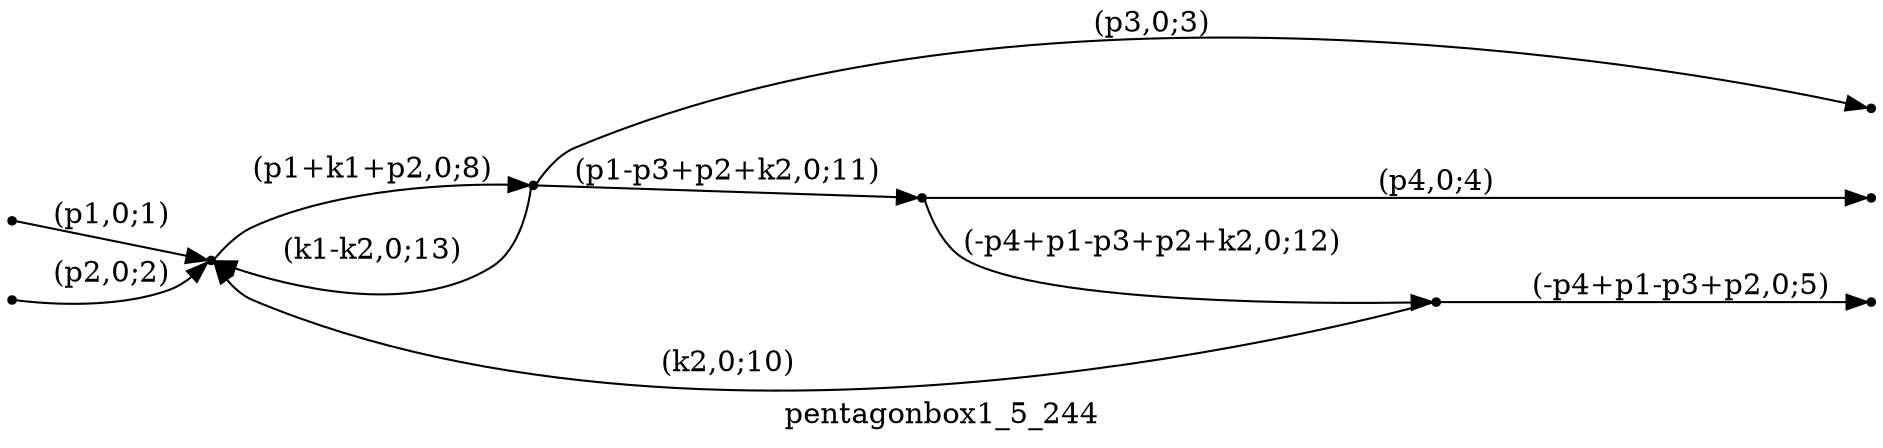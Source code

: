 digraph pentagonbox1_5_244 {
  label="pentagonbox1_5_244";
  rankdir="LR";
  subgraph edges {
    -1 -> 4 [label="(p1,0;1)"];
    -2 -> 4 [label="(p2,0;2)"];
    2 -> -3 [label="(p3,0;3)"];
    3 -> -4 [label="(p4,0;4)"];
    1 -> -5 [label="(-p4+p1-p3+p2,0;5)"];
    4 -> 2 [label="(p1+k1+p2,0;8)"];
    1 -> 4 [label="(k2,0;10)"];
    2 -> 3 [label="(p1-p3+p2+k2,0;11)"];
    3 -> 1 [label="(-p4+p1-p3+p2+k2,0;12)"];
    2 -> 4 [label="(k1-k2,0;13)"];
  }
  subgraph incoming { rank="source"; -1; -2; }
  subgraph outgoing { rank="sink"; -3; -4; -5; }
-5 [shape=point];
-4 [shape=point];
-3 [shape=point];
-2 [shape=point];
-1 [shape=point];
1 [shape=point];
2 [shape=point];
3 [shape=point];
4 [shape=point];
}

